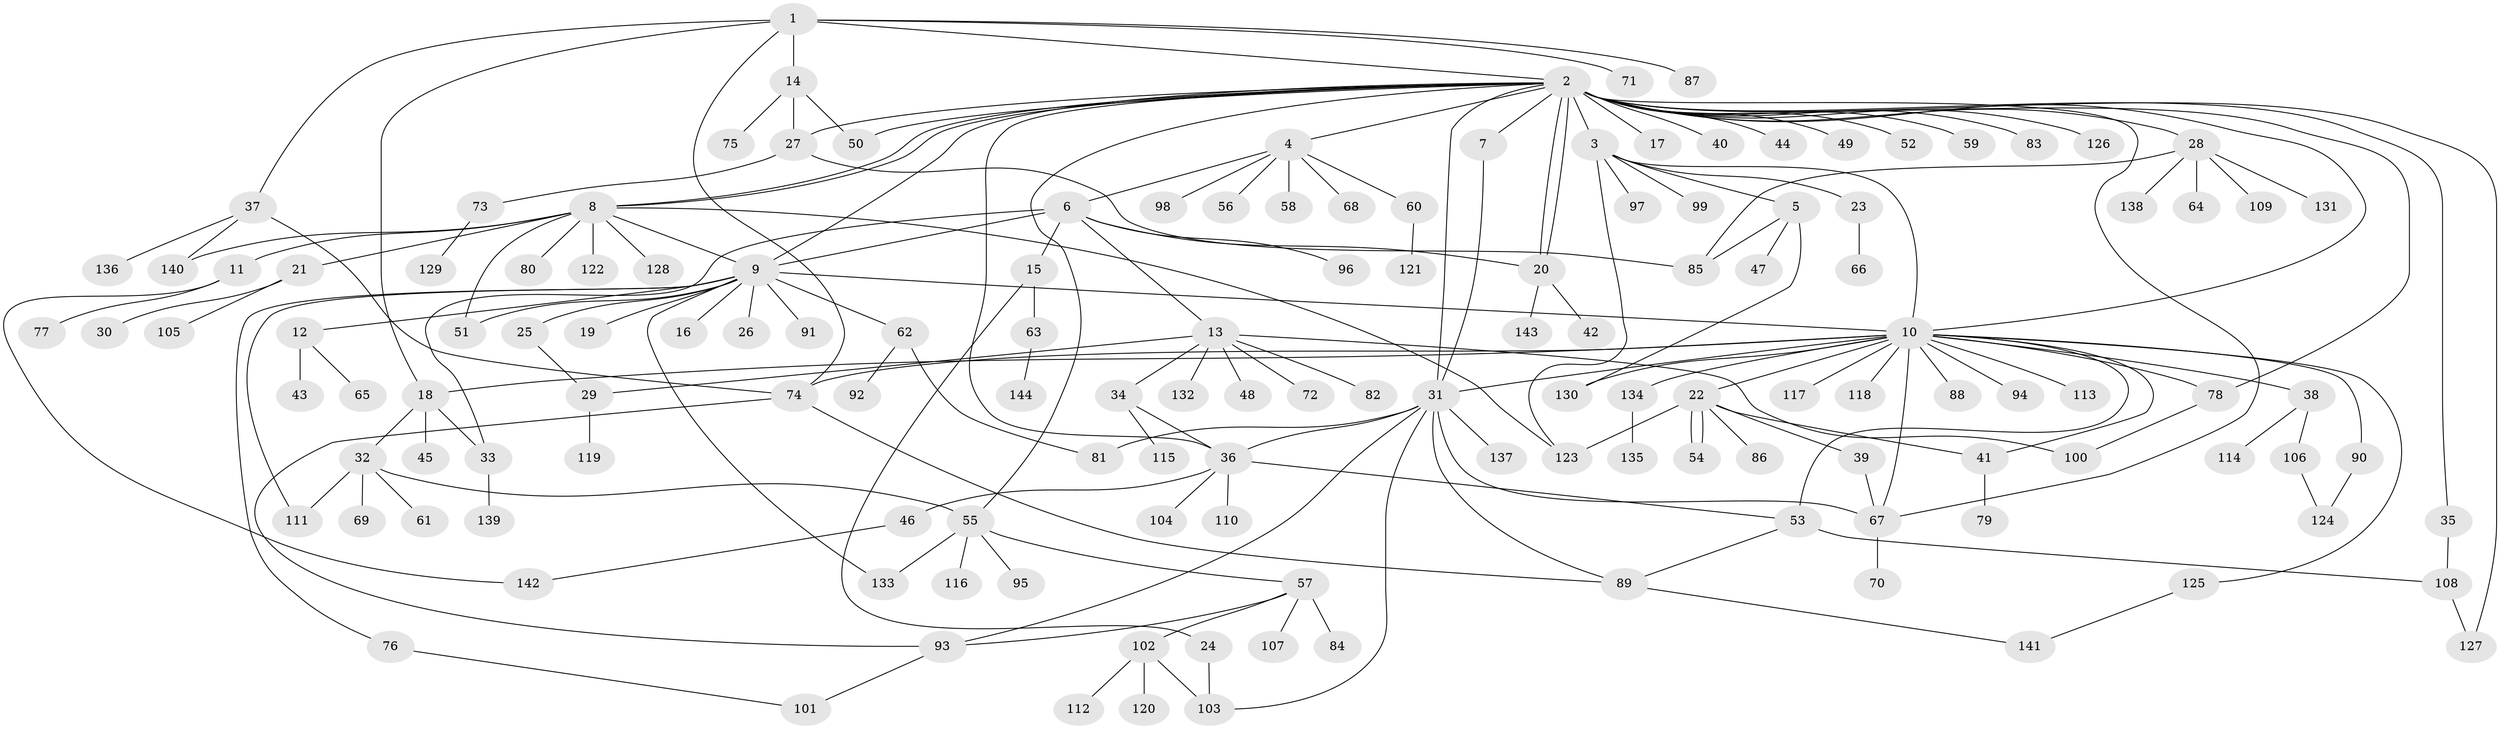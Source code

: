 // Generated by graph-tools (version 1.1) at 2025/11/02/27/25 16:11:14]
// undirected, 144 vertices, 192 edges
graph export_dot {
graph [start="1"]
  node [color=gray90,style=filled];
  1;
  2;
  3;
  4;
  5;
  6;
  7;
  8;
  9;
  10;
  11;
  12;
  13;
  14;
  15;
  16;
  17;
  18;
  19;
  20;
  21;
  22;
  23;
  24;
  25;
  26;
  27;
  28;
  29;
  30;
  31;
  32;
  33;
  34;
  35;
  36;
  37;
  38;
  39;
  40;
  41;
  42;
  43;
  44;
  45;
  46;
  47;
  48;
  49;
  50;
  51;
  52;
  53;
  54;
  55;
  56;
  57;
  58;
  59;
  60;
  61;
  62;
  63;
  64;
  65;
  66;
  67;
  68;
  69;
  70;
  71;
  72;
  73;
  74;
  75;
  76;
  77;
  78;
  79;
  80;
  81;
  82;
  83;
  84;
  85;
  86;
  87;
  88;
  89;
  90;
  91;
  92;
  93;
  94;
  95;
  96;
  97;
  98;
  99;
  100;
  101;
  102;
  103;
  104;
  105;
  106;
  107;
  108;
  109;
  110;
  111;
  112;
  113;
  114;
  115;
  116;
  117;
  118;
  119;
  120;
  121;
  122;
  123;
  124;
  125;
  126;
  127;
  128;
  129;
  130;
  131;
  132;
  133;
  134;
  135;
  136;
  137;
  138;
  139;
  140;
  141;
  142;
  143;
  144;
  1 -- 2;
  1 -- 14;
  1 -- 18;
  1 -- 37;
  1 -- 71;
  1 -- 74;
  1 -- 87;
  2 -- 3;
  2 -- 4;
  2 -- 7;
  2 -- 8;
  2 -- 8;
  2 -- 9;
  2 -- 10;
  2 -- 17;
  2 -- 20;
  2 -- 20;
  2 -- 27;
  2 -- 28;
  2 -- 31;
  2 -- 35;
  2 -- 36;
  2 -- 40;
  2 -- 44;
  2 -- 49;
  2 -- 50;
  2 -- 52;
  2 -- 55;
  2 -- 59;
  2 -- 67;
  2 -- 78;
  2 -- 83;
  2 -- 126;
  2 -- 127;
  3 -- 5;
  3 -- 10;
  3 -- 23;
  3 -- 97;
  3 -- 99;
  3 -- 123;
  4 -- 6;
  4 -- 56;
  4 -- 58;
  4 -- 60;
  4 -- 68;
  4 -- 98;
  5 -- 47;
  5 -- 85;
  5 -- 130;
  6 -- 9;
  6 -- 13;
  6 -- 15;
  6 -- 20;
  6 -- 33;
  6 -- 96;
  7 -- 31;
  8 -- 9;
  8 -- 11;
  8 -- 21;
  8 -- 51;
  8 -- 80;
  8 -- 122;
  8 -- 123;
  8 -- 128;
  8 -- 140;
  9 -- 10;
  9 -- 12;
  9 -- 16;
  9 -- 19;
  9 -- 25;
  9 -- 26;
  9 -- 51;
  9 -- 62;
  9 -- 76;
  9 -- 91;
  9 -- 111;
  9 -- 133;
  10 -- 18;
  10 -- 22;
  10 -- 31;
  10 -- 38;
  10 -- 41;
  10 -- 53;
  10 -- 67;
  10 -- 74;
  10 -- 78;
  10 -- 88;
  10 -- 90;
  10 -- 94;
  10 -- 113;
  10 -- 117;
  10 -- 118;
  10 -- 125;
  10 -- 130;
  10 -- 134;
  11 -- 77;
  11 -- 142;
  12 -- 43;
  12 -- 65;
  13 -- 29;
  13 -- 34;
  13 -- 48;
  13 -- 72;
  13 -- 82;
  13 -- 100;
  13 -- 132;
  14 -- 27;
  14 -- 50;
  14 -- 75;
  15 -- 24;
  15 -- 63;
  18 -- 32;
  18 -- 33;
  18 -- 45;
  20 -- 42;
  20 -- 143;
  21 -- 30;
  21 -- 105;
  22 -- 39;
  22 -- 41;
  22 -- 54;
  22 -- 54;
  22 -- 86;
  22 -- 123;
  23 -- 66;
  24 -- 103;
  25 -- 29;
  27 -- 73;
  27 -- 85;
  28 -- 64;
  28 -- 85;
  28 -- 109;
  28 -- 131;
  28 -- 138;
  29 -- 119;
  31 -- 36;
  31 -- 67;
  31 -- 81;
  31 -- 89;
  31 -- 93;
  31 -- 103;
  31 -- 137;
  32 -- 55;
  32 -- 61;
  32 -- 69;
  32 -- 111;
  33 -- 139;
  34 -- 36;
  34 -- 115;
  35 -- 108;
  36 -- 46;
  36 -- 53;
  36 -- 104;
  36 -- 110;
  37 -- 74;
  37 -- 136;
  37 -- 140;
  38 -- 106;
  38 -- 114;
  39 -- 67;
  41 -- 79;
  46 -- 142;
  53 -- 89;
  53 -- 108;
  55 -- 57;
  55 -- 95;
  55 -- 116;
  55 -- 133;
  57 -- 84;
  57 -- 93;
  57 -- 102;
  57 -- 107;
  60 -- 121;
  62 -- 81;
  62 -- 92;
  63 -- 144;
  67 -- 70;
  73 -- 129;
  74 -- 89;
  74 -- 93;
  76 -- 101;
  78 -- 100;
  89 -- 141;
  90 -- 124;
  93 -- 101;
  102 -- 103;
  102 -- 112;
  102 -- 120;
  106 -- 124;
  108 -- 127;
  125 -- 141;
  134 -- 135;
}
